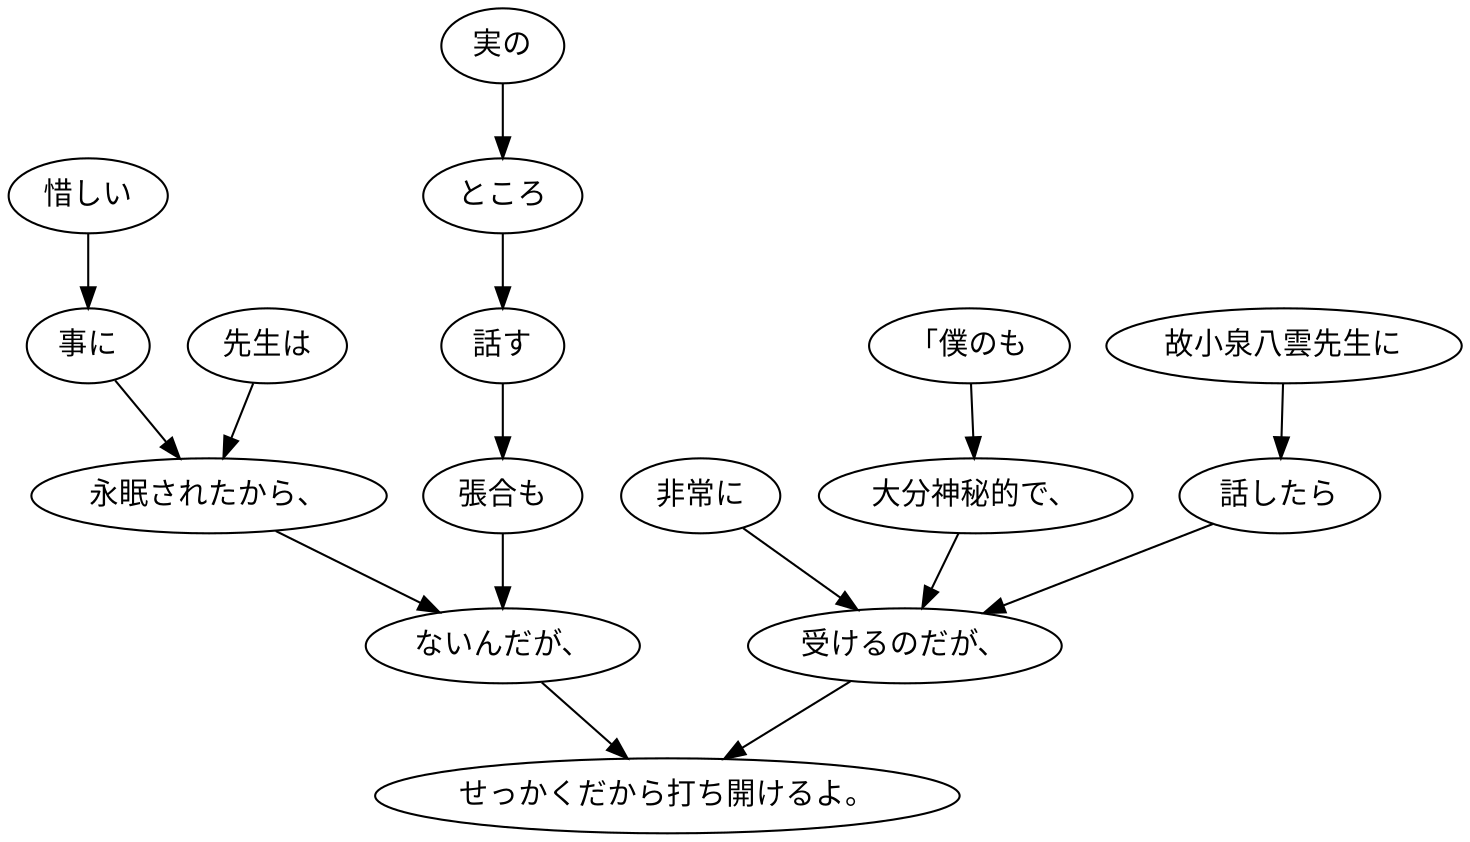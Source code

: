 digraph graph3589 {
	node0 [label="「僕のも"];
	node1 [label="大分神秘的で、"];
	node2 [label="故小泉八雲先生に"];
	node3 [label="話したら"];
	node4 [label="非常に"];
	node5 [label="受けるのだが、"];
	node6 [label="惜しい"];
	node7 [label="事に"];
	node8 [label="先生は"];
	node9 [label="永眠されたから、"];
	node10 [label="実の"];
	node11 [label="ところ"];
	node12 [label="話す"];
	node13 [label="張合も"];
	node14 [label="ないんだが、"];
	node15 [label="せっかくだから打ち開けるよ。"];
	node0 -> node1;
	node1 -> node5;
	node2 -> node3;
	node3 -> node5;
	node4 -> node5;
	node5 -> node15;
	node6 -> node7;
	node7 -> node9;
	node8 -> node9;
	node9 -> node14;
	node10 -> node11;
	node11 -> node12;
	node12 -> node13;
	node13 -> node14;
	node14 -> node15;
}
